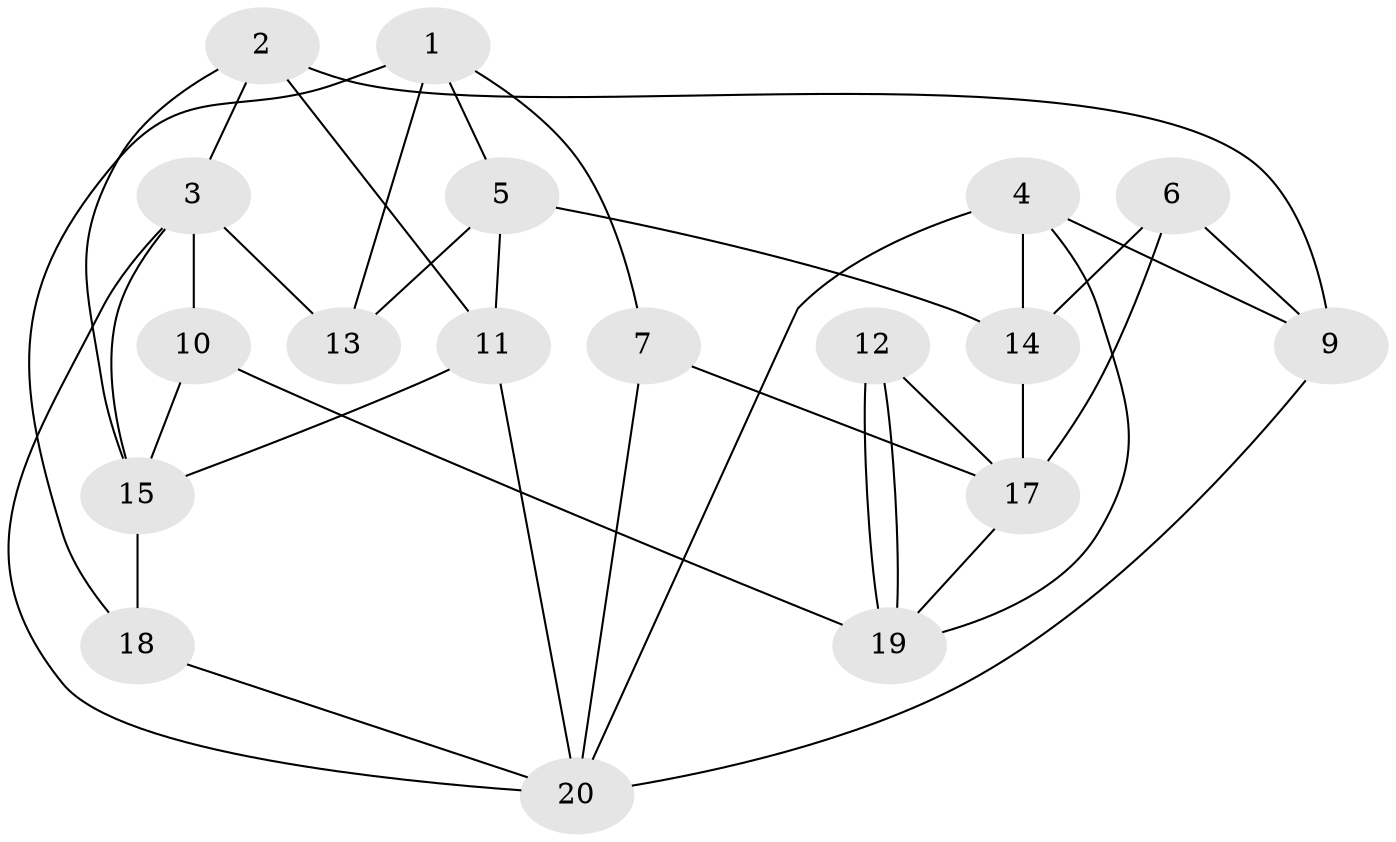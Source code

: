 // Generated by graph-tools (version 1.1) at 2025/46/02/15/25 05:46:28]
// undirected, 18 vertices, 36 edges
graph export_dot {
graph [start="1"]
  node [color=gray90,style=filled];
  1;
  2;
  3 [super="+16"];
  4;
  5;
  6 [super="+8"];
  7;
  9 [super="+16"];
  10;
  11;
  12;
  13;
  14;
  15;
  17;
  18;
  19 [super="+8"];
  20;
  1 -- 7;
  1 -- 13;
  1 -- 5;
  1 -- 18;
  2 -- 9;
  2 -- 11;
  2 -- 3;
  2 -- 15;
  3 -- 10;
  3 -- 13;
  3 -- 15;
  3 -- 20;
  4 -- 20;
  4 -- 14;
  4 -- 9;
  4 -- 19;
  5 -- 11;
  5 -- 13;
  5 -- 14;
  6 -- 14;
  6 -- 9;
  6 -- 17;
  7 -- 20;
  7 -- 17;
  9 -- 20;
  10 -- 19;
  10 -- 15;
  11 -- 20;
  11 -- 15;
  12 -- 19;
  12 -- 19;
  12 -- 17;
  14 -- 17;
  15 -- 18;
  17 -- 19;
  18 -- 20;
}
